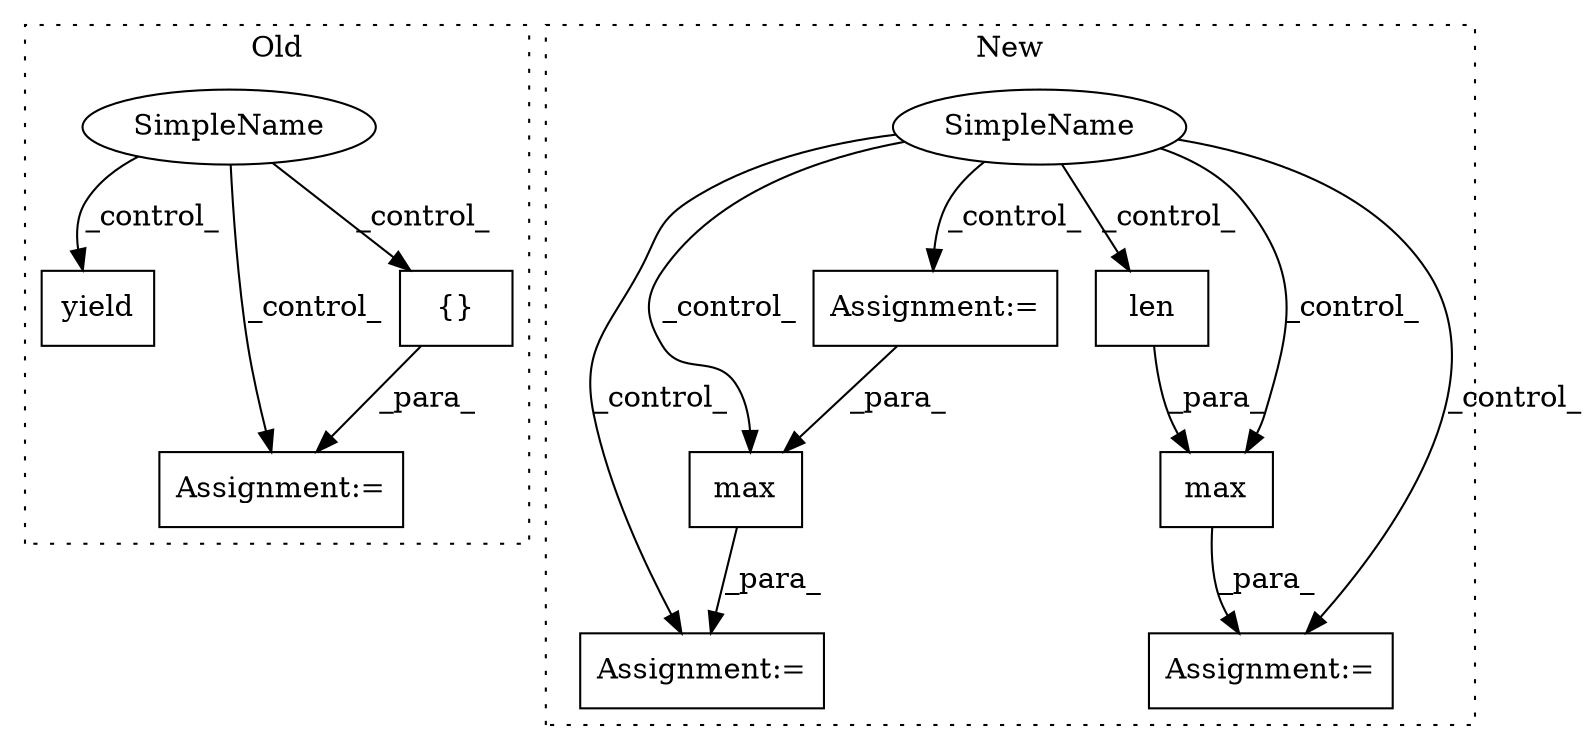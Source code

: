 digraph G {
subgraph cluster0 {
1 [label="yield" a="112" s="13462" l="7" shape="box"];
5 [label="SimpleName" a="42" s="" l="" shape="ellipse"];
6 [label="Assignment:=" a="7" s="13489" l="1" shape="box"];
8 [label="{}" a="4" s="13499" l="2" shape="box"];
label = "Old";
style="dotted";
}
subgraph cluster1 {
2 [label="max" a="32" s="13750,13781" l="4,1" shape="box"];
3 [label="Assignment:=" a="7" s="13856" l="22" shape="box"];
4 [label="SimpleName" a="42" s="" l="" shape="ellipse"];
7 [label="len" a="32" s="13580,13589" l="4,1" shape="box"];
9 [label="max" a="32" s="13555,13594" l="4,1" shape="box"];
10 [label="Assignment:=" a="7" s="13960" l="1" shape="box"];
11 [label="Assignment:=" a="7" s="13554" l="1" shape="box"];
label = "New";
style="dotted";
}
2 -> 10 [label="_para_"];
3 -> 2 [label="_para_"];
4 -> 3 [label="_control_"];
4 -> 2 [label="_control_"];
4 -> 11 [label="_control_"];
4 -> 7 [label="_control_"];
4 -> 9 [label="_control_"];
4 -> 10 [label="_control_"];
5 -> 6 [label="_control_"];
5 -> 1 [label="_control_"];
5 -> 8 [label="_control_"];
7 -> 9 [label="_para_"];
8 -> 6 [label="_para_"];
9 -> 11 [label="_para_"];
}
